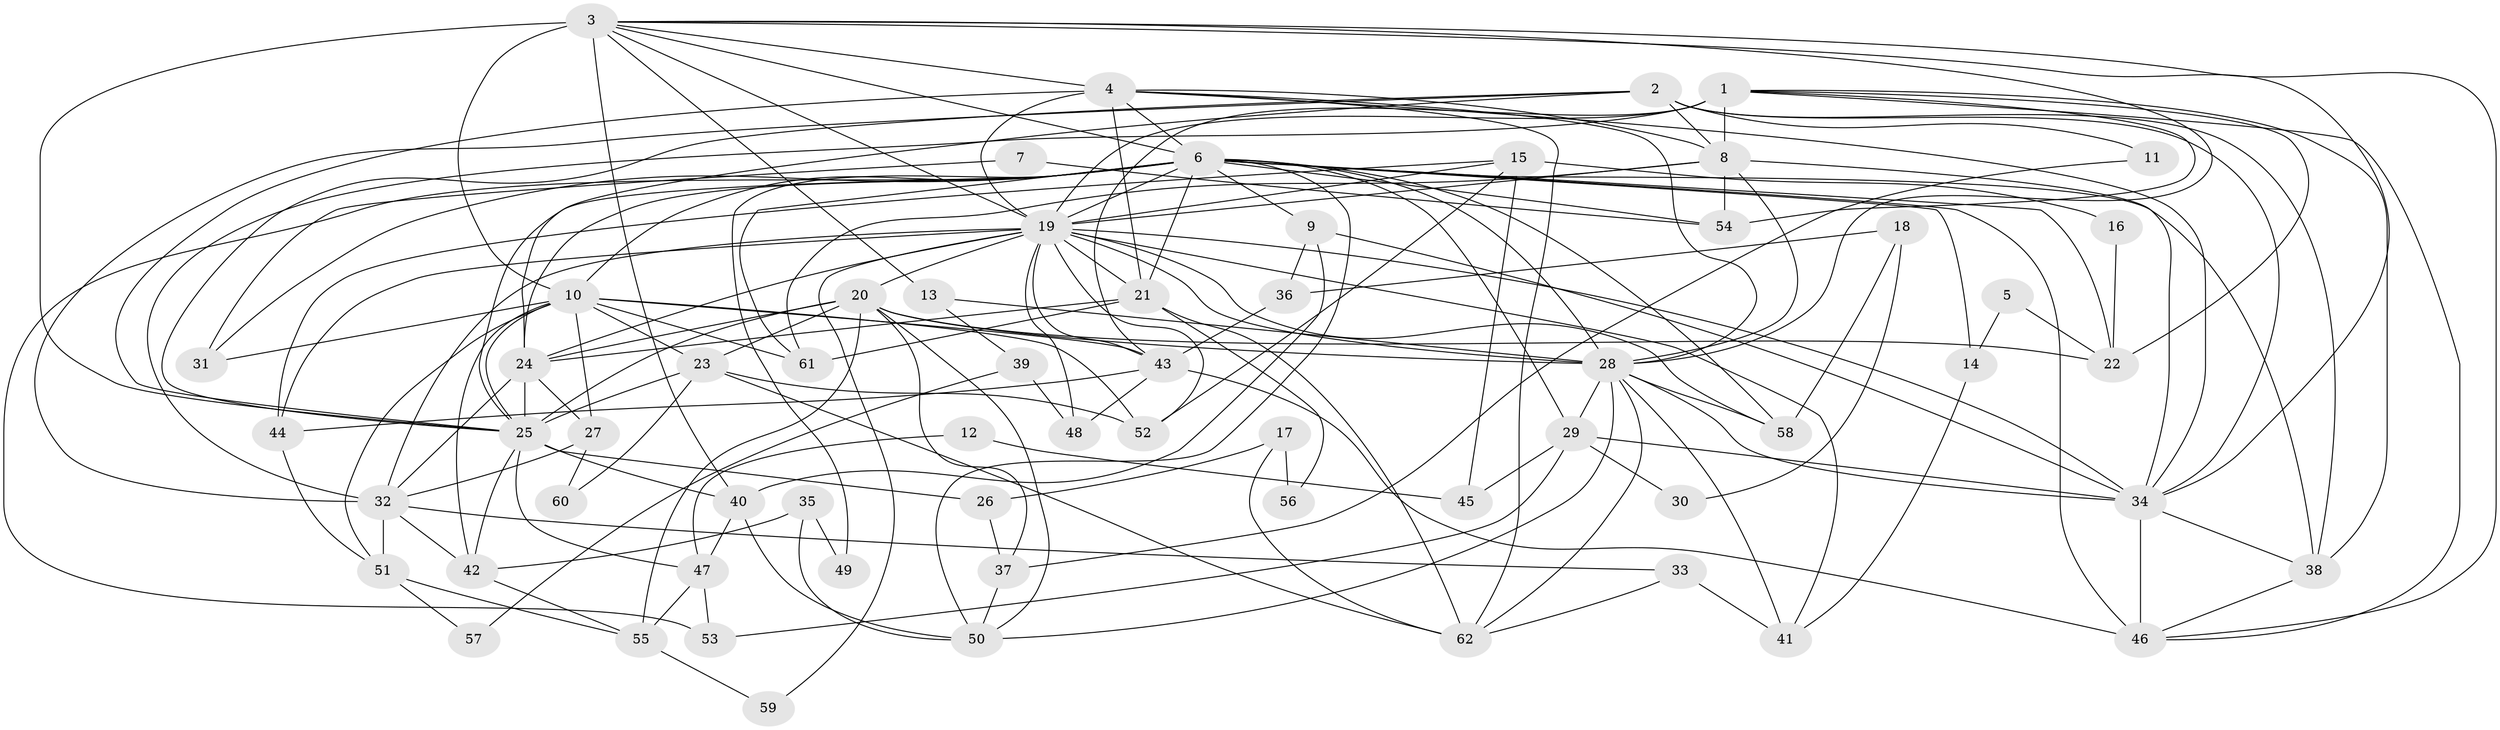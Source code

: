 // original degree distribution, {4: 0.22580645161290322, 5: 0.25806451612903225, 3: 0.29838709677419356, 2: 0.12096774193548387, 8: 0.016129032258064516, 6: 0.04032258064516129, 7: 0.03225806451612903, 9: 0.008064516129032258}
// Generated by graph-tools (version 1.1) at 2025/36/03/09/25 02:36:09]
// undirected, 62 vertices, 167 edges
graph export_dot {
graph [start="1"]
  node [color=gray90,style=filled];
  1;
  2;
  3;
  4;
  5;
  6;
  7;
  8;
  9;
  10;
  11;
  12;
  13;
  14;
  15;
  16;
  17;
  18;
  19;
  20;
  21;
  22;
  23;
  24;
  25;
  26;
  27;
  28;
  29;
  30;
  31;
  32;
  33;
  34;
  35;
  36;
  37;
  38;
  39;
  40;
  41;
  42;
  43;
  44;
  45;
  46;
  47;
  48;
  49;
  50;
  51;
  52;
  53;
  54;
  55;
  56;
  57;
  58;
  59;
  60;
  61;
  62;
  1 -- 8 [weight=2.0];
  1 -- 19 [weight=2.0];
  1 -- 22 [weight=1.0];
  1 -- 32 [weight=1.0];
  1 -- 38 [weight=1.0];
  1 -- 43 [weight=1.0];
  1 -- 46 [weight=1.0];
  1 -- 54 [weight=1.0];
  2 -- 8 [weight=1.0];
  2 -- 11 [weight=1.0];
  2 -- 24 [weight=1.0];
  2 -- 25 [weight=1.0];
  2 -- 32 [weight=1.0];
  2 -- 34 [weight=1.0];
  2 -- 38 [weight=1.0];
  3 -- 4 [weight=1.0];
  3 -- 6 [weight=1.0];
  3 -- 10 [weight=2.0];
  3 -- 13 [weight=1.0];
  3 -- 19 [weight=1.0];
  3 -- 25 [weight=1.0];
  3 -- 28 [weight=1.0];
  3 -- 34 [weight=1.0];
  3 -- 40 [weight=2.0];
  3 -- 46 [weight=1.0];
  4 -- 6 [weight=1.0];
  4 -- 8 [weight=1.0];
  4 -- 19 [weight=3.0];
  4 -- 21 [weight=1.0];
  4 -- 25 [weight=1.0];
  4 -- 28 [weight=1.0];
  4 -- 34 [weight=1.0];
  4 -- 62 [weight=1.0];
  5 -- 14 [weight=1.0];
  5 -- 22 [weight=1.0];
  6 -- 9 [weight=1.0];
  6 -- 10 [weight=3.0];
  6 -- 14 [weight=1.0];
  6 -- 19 [weight=2.0];
  6 -- 21 [weight=1.0];
  6 -- 22 [weight=1.0];
  6 -- 24 [weight=1.0];
  6 -- 25 [weight=1.0];
  6 -- 28 [weight=1.0];
  6 -- 29 [weight=1.0];
  6 -- 31 [weight=1.0];
  6 -- 38 [weight=1.0];
  6 -- 46 [weight=1.0];
  6 -- 49 [weight=1.0];
  6 -- 50 [weight=1.0];
  6 -- 53 [weight=1.0];
  6 -- 54 [weight=1.0];
  6 -- 58 [weight=1.0];
  6 -- 61 [weight=1.0];
  7 -- 31 [weight=1.0];
  7 -- 54 [weight=1.0];
  8 -- 19 [weight=1.0];
  8 -- 28 [weight=1.0];
  8 -- 34 [weight=1.0];
  8 -- 54 [weight=1.0];
  8 -- 61 [weight=1.0];
  9 -- 34 [weight=1.0];
  9 -- 36 [weight=1.0];
  9 -- 40 [weight=1.0];
  10 -- 23 [weight=1.0];
  10 -- 25 [weight=1.0];
  10 -- 27 [weight=1.0];
  10 -- 31 [weight=1.0];
  10 -- 42 [weight=1.0];
  10 -- 43 [weight=1.0];
  10 -- 51 [weight=1.0];
  10 -- 52 [weight=1.0];
  10 -- 61 [weight=1.0];
  11 -- 37 [weight=1.0];
  12 -- 45 [weight=1.0];
  12 -- 47 [weight=1.0];
  13 -- 28 [weight=1.0];
  13 -- 39 [weight=1.0];
  14 -- 41 [weight=1.0];
  15 -- 16 [weight=1.0];
  15 -- 19 [weight=1.0];
  15 -- 44 [weight=1.0];
  15 -- 45 [weight=1.0];
  15 -- 52 [weight=1.0];
  16 -- 22 [weight=1.0];
  17 -- 26 [weight=1.0];
  17 -- 56 [weight=1.0];
  17 -- 62 [weight=1.0];
  18 -- 30 [weight=1.0];
  18 -- 36 [weight=1.0];
  18 -- 58 [weight=1.0];
  19 -- 20 [weight=1.0];
  19 -- 21 [weight=1.0];
  19 -- 24 [weight=1.0];
  19 -- 28 [weight=1.0];
  19 -- 32 [weight=1.0];
  19 -- 34 [weight=1.0];
  19 -- 41 [weight=1.0];
  19 -- 43 [weight=1.0];
  19 -- 44 [weight=1.0];
  19 -- 48 [weight=1.0];
  19 -- 52 [weight=2.0];
  19 -- 58 [weight=2.0];
  19 -- 59 [weight=1.0];
  20 -- 22 [weight=1.0];
  20 -- 23 [weight=1.0];
  20 -- 24 [weight=2.0];
  20 -- 25 [weight=2.0];
  20 -- 28 [weight=1.0];
  20 -- 37 [weight=1.0];
  20 -- 50 [weight=1.0];
  20 -- 55 [weight=1.0];
  21 -- 24 [weight=1.0];
  21 -- 56 [weight=1.0];
  21 -- 61 [weight=1.0];
  21 -- 62 [weight=1.0];
  23 -- 25 [weight=1.0];
  23 -- 52 [weight=1.0];
  23 -- 60 [weight=1.0];
  23 -- 62 [weight=1.0];
  24 -- 25 [weight=1.0];
  24 -- 27 [weight=1.0];
  24 -- 32 [weight=1.0];
  25 -- 26 [weight=2.0];
  25 -- 40 [weight=1.0];
  25 -- 42 [weight=2.0];
  25 -- 47 [weight=1.0];
  26 -- 37 [weight=1.0];
  27 -- 32 [weight=1.0];
  27 -- 60 [weight=1.0];
  28 -- 29 [weight=1.0];
  28 -- 34 [weight=1.0];
  28 -- 41 [weight=1.0];
  28 -- 50 [weight=1.0];
  28 -- 58 [weight=1.0];
  28 -- 62 [weight=1.0];
  29 -- 30 [weight=1.0];
  29 -- 34 [weight=2.0];
  29 -- 45 [weight=1.0];
  29 -- 53 [weight=1.0];
  32 -- 33 [weight=1.0];
  32 -- 42 [weight=1.0];
  32 -- 51 [weight=1.0];
  33 -- 41 [weight=1.0];
  33 -- 62 [weight=1.0];
  34 -- 38 [weight=1.0];
  34 -- 46 [weight=1.0];
  35 -- 42 [weight=1.0];
  35 -- 49 [weight=1.0];
  35 -- 50 [weight=1.0];
  36 -- 43 [weight=1.0];
  37 -- 50 [weight=1.0];
  38 -- 46 [weight=1.0];
  39 -- 48 [weight=1.0];
  39 -- 57 [weight=1.0];
  40 -- 47 [weight=1.0];
  40 -- 50 [weight=1.0];
  42 -- 55 [weight=1.0];
  43 -- 44 [weight=1.0];
  43 -- 46 [weight=2.0];
  43 -- 48 [weight=1.0];
  44 -- 51 [weight=1.0];
  47 -- 53 [weight=1.0];
  47 -- 55 [weight=1.0];
  51 -- 55 [weight=1.0];
  51 -- 57 [weight=1.0];
  55 -- 59 [weight=1.0];
}
